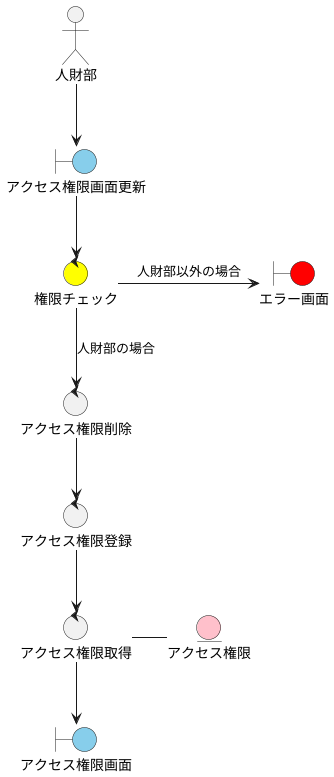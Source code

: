 @startuml

'アクター
actor 人財部

'バウンダリ
boundary アクセス権限画面更新 #skyblue
boundary エラー画面 #red 
boundary アクセス権限画面 #skyblue

'コントロール
control 権限チェック #Yellow
control アクセス権限削除
control アクセス権限登録
control アクセス権限取得

'エンティティ
entity アクセス権限 #pink

'処理概要
人財部 --> アクセス権限画面更新
アクセス権限画面更新 --> 権限チェック
権限チェック -> エラー画面 : 人財部以外の場合
権限チェック --> アクセス権限削除 :人財部の場合
アクセス権限削除 --> アクセス権限登録
アクセス権限登録 --> アクセス権限取得
アクセス権限取得 - アクセス権限
アクセス権限取得 --> アクセス権限画面

@enduml

